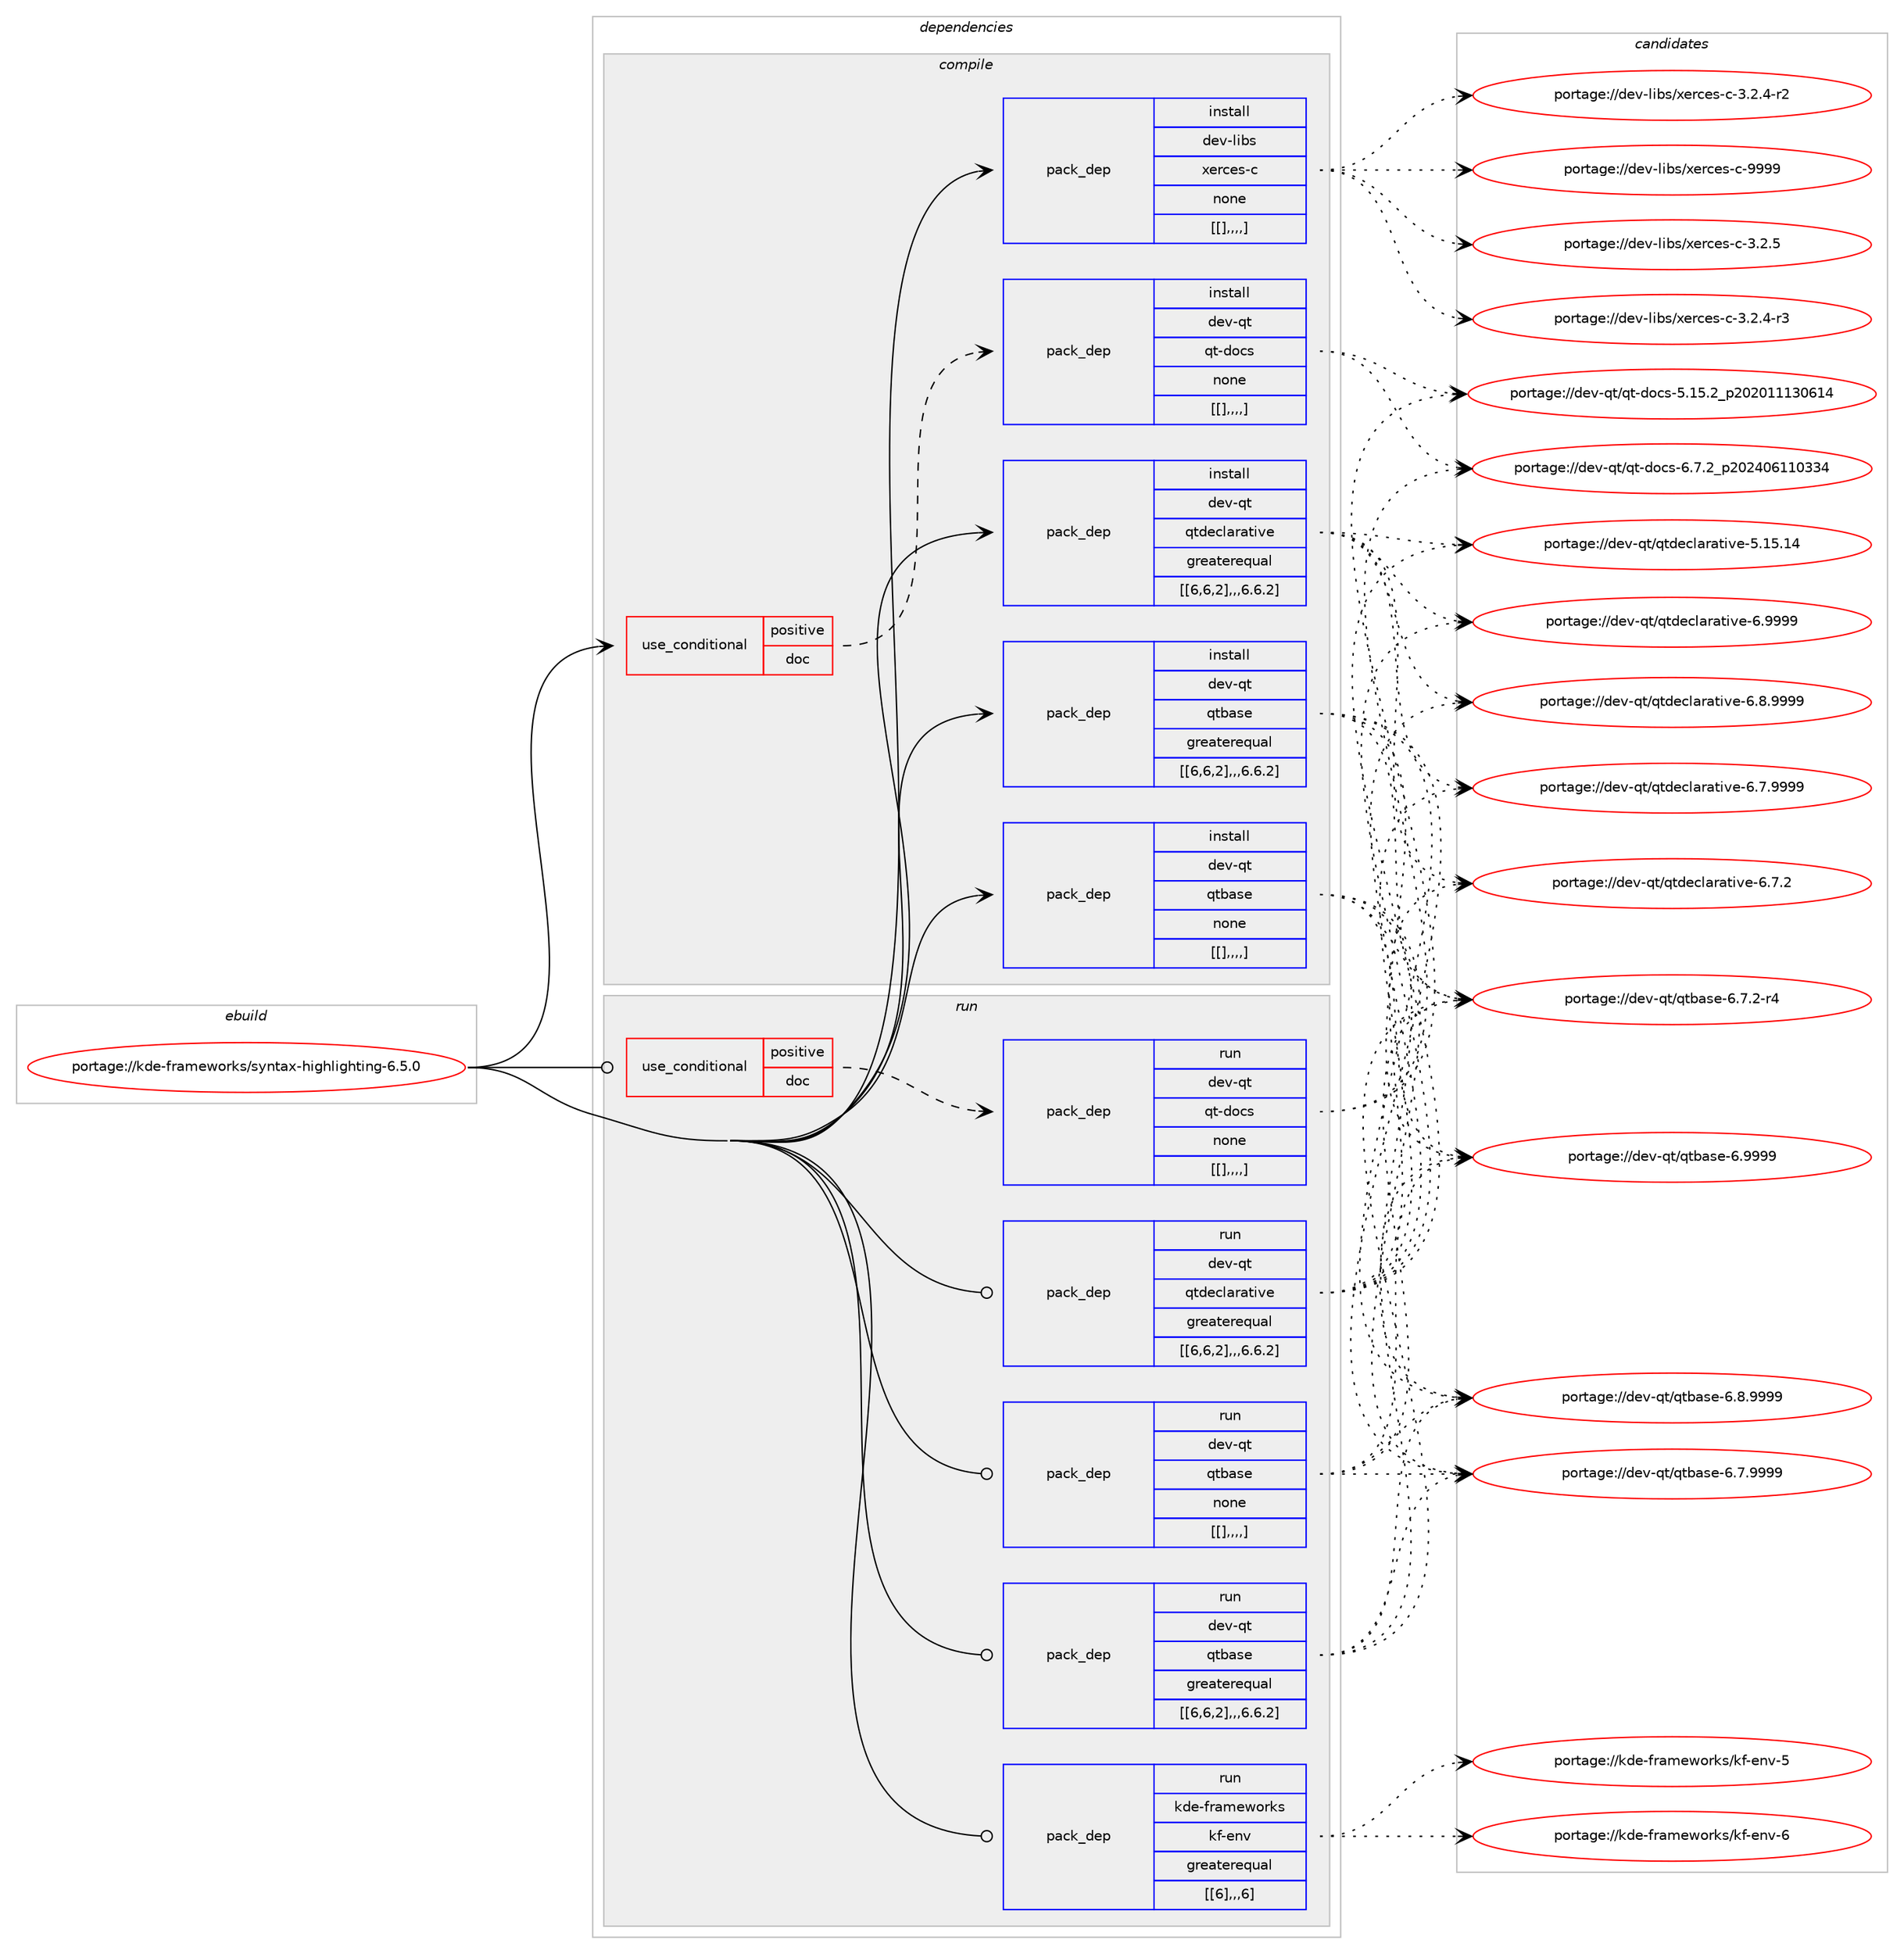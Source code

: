 digraph prolog {

# *************
# Graph options
# *************

newrank=true;
concentrate=true;
compound=true;
graph [rankdir=LR,fontname=Helvetica,fontsize=10,ranksep=1.5];#, ranksep=2.5, nodesep=0.2];
edge  [arrowhead=vee];
node  [fontname=Helvetica,fontsize=10];

# **********
# The ebuild
# **********

subgraph cluster_leftcol {
color=gray;
label=<<i>ebuild</i>>;
id [label="portage://kde-frameworks/syntax-highlighting-6.5.0", color=red, width=4, href="../kde-frameworks/syntax-highlighting-6.5.0.svg"];
}

# ****************
# The dependencies
# ****************

subgraph cluster_midcol {
color=gray;
label=<<i>dependencies</i>>;
subgraph cluster_compile {
fillcolor="#eeeeee";
style=filled;
label=<<i>compile</i>>;
subgraph cond70634 {
dependency277011 [label=<<TABLE BORDER="0" CELLBORDER="1" CELLSPACING="0" CELLPADDING="4"><TR><TD ROWSPAN="3" CELLPADDING="10">use_conditional</TD></TR><TR><TD>positive</TD></TR><TR><TD>doc</TD></TR></TABLE>>, shape=none, color=red];
subgraph pack204254 {
dependency277012 [label=<<TABLE BORDER="0" CELLBORDER="1" CELLSPACING="0" CELLPADDING="4" WIDTH="220"><TR><TD ROWSPAN="6" CELLPADDING="30">pack_dep</TD></TR><TR><TD WIDTH="110">install</TD></TR><TR><TD>dev-qt</TD></TR><TR><TD>qt-docs</TD></TR><TR><TD>none</TD></TR><TR><TD>[[],,,,]</TD></TR></TABLE>>, shape=none, color=blue];
}
dependency277011:e -> dependency277012:w [weight=20,style="dashed",arrowhead="vee"];
}
id:e -> dependency277011:w [weight=20,style="solid",arrowhead="vee"];
subgraph pack204255 {
dependency277013 [label=<<TABLE BORDER="0" CELLBORDER="1" CELLSPACING="0" CELLPADDING="4" WIDTH="220"><TR><TD ROWSPAN="6" CELLPADDING="30">pack_dep</TD></TR><TR><TD WIDTH="110">install</TD></TR><TR><TD>dev-libs</TD></TR><TR><TD>xerces-c</TD></TR><TR><TD>none</TD></TR><TR><TD>[[],,,,]</TD></TR></TABLE>>, shape=none, color=blue];
}
id:e -> dependency277013:w [weight=20,style="solid",arrowhead="vee"];
subgraph pack204256 {
dependency277014 [label=<<TABLE BORDER="0" CELLBORDER="1" CELLSPACING="0" CELLPADDING="4" WIDTH="220"><TR><TD ROWSPAN="6" CELLPADDING="30">pack_dep</TD></TR><TR><TD WIDTH="110">install</TD></TR><TR><TD>dev-qt</TD></TR><TR><TD>qtbase</TD></TR><TR><TD>greaterequal</TD></TR><TR><TD>[[6,6,2],,,6.6.2]</TD></TR></TABLE>>, shape=none, color=blue];
}
id:e -> dependency277014:w [weight=20,style="solid",arrowhead="vee"];
subgraph pack204257 {
dependency277015 [label=<<TABLE BORDER="0" CELLBORDER="1" CELLSPACING="0" CELLPADDING="4" WIDTH="220"><TR><TD ROWSPAN="6" CELLPADDING="30">pack_dep</TD></TR><TR><TD WIDTH="110">install</TD></TR><TR><TD>dev-qt</TD></TR><TR><TD>qtbase</TD></TR><TR><TD>none</TD></TR><TR><TD>[[],,,,]</TD></TR></TABLE>>, shape=none, color=blue];
}
id:e -> dependency277015:w [weight=20,style="solid",arrowhead="vee"];
subgraph pack204258 {
dependency277016 [label=<<TABLE BORDER="0" CELLBORDER="1" CELLSPACING="0" CELLPADDING="4" WIDTH="220"><TR><TD ROWSPAN="6" CELLPADDING="30">pack_dep</TD></TR><TR><TD WIDTH="110">install</TD></TR><TR><TD>dev-qt</TD></TR><TR><TD>qtdeclarative</TD></TR><TR><TD>greaterequal</TD></TR><TR><TD>[[6,6,2],,,6.6.2]</TD></TR></TABLE>>, shape=none, color=blue];
}
id:e -> dependency277016:w [weight=20,style="solid",arrowhead="vee"];
}
subgraph cluster_compileandrun {
fillcolor="#eeeeee";
style=filled;
label=<<i>compile and run</i>>;
}
subgraph cluster_run {
fillcolor="#eeeeee";
style=filled;
label=<<i>run</i>>;
subgraph cond70635 {
dependency277017 [label=<<TABLE BORDER="0" CELLBORDER="1" CELLSPACING="0" CELLPADDING="4"><TR><TD ROWSPAN="3" CELLPADDING="10">use_conditional</TD></TR><TR><TD>positive</TD></TR><TR><TD>doc</TD></TR></TABLE>>, shape=none, color=red];
subgraph pack204259 {
dependency277018 [label=<<TABLE BORDER="0" CELLBORDER="1" CELLSPACING="0" CELLPADDING="4" WIDTH="220"><TR><TD ROWSPAN="6" CELLPADDING="30">pack_dep</TD></TR><TR><TD WIDTH="110">run</TD></TR><TR><TD>dev-qt</TD></TR><TR><TD>qt-docs</TD></TR><TR><TD>none</TD></TR><TR><TD>[[],,,,]</TD></TR></TABLE>>, shape=none, color=blue];
}
dependency277017:e -> dependency277018:w [weight=20,style="dashed",arrowhead="vee"];
}
id:e -> dependency277017:w [weight=20,style="solid",arrowhead="odot"];
subgraph pack204260 {
dependency277019 [label=<<TABLE BORDER="0" CELLBORDER="1" CELLSPACING="0" CELLPADDING="4" WIDTH="220"><TR><TD ROWSPAN="6" CELLPADDING="30">pack_dep</TD></TR><TR><TD WIDTH="110">run</TD></TR><TR><TD>dev-qt</TD></TR><TR><TD>qtbase</TD></TR><TR><TD>greaterequal</TD></TR><TR><TD>[[6,6,2],,,6.6.2]</TD></TR></TABLE>>, shape=none, color=blue];
}
id:e -> dependency277019:w [weight=20,style="solid",arrowhead="odot"];
subgraph pack204261 {
dependency277020 [label=<<TABLE BORDER="0" CELLBORDER="1" CELLSPACING="0" CELLPADDING="4" WIDTH="220"><TR><TD ROWSPAN="6" CELLPADDING="30">pack_dep</TD></TR><TR><TD WIDTH="110">run</TD></TR><TR><TD>dev-qt</TD></TR><TR><TD>qtbase</TD></TR><TR><TD>none</TD></TR><TR><TD>[[],,,,]</TD></TR></TABLE>>, shape=none, color=blue];
}
id:e -> dependency277020:w [weight=20,style="solid",arrowhead="odot"];
subgraph pack204262 {
dependency277021 [label=<<TABLE BORDER="0" CELLBORDER="1" CELLSPACING="0" CELLPADDING="4" WIDTH="220"><TR><TD ROWSPAN="6" CELLPADDING="30">pack_dep</TD></TR><TR><TD WIDTH="110">run</TD></TR><TR><TD>dev-qt</TD></TR><TR><TD>qtdeclarative</TD></TR><TR><TD>greaterequal</TD></TR><TR><TD>[[6,6,2],,,6.6.2]</TD></TR></TABLE>>, shape=none, color=blue];
}
id:e -> dependency277021:w [weight=20,style="solid",arrowhead="odot"];
subgraph pack204263 {
dependency277022 [label=<<TABLE BORDER="0" CELLBORDER="1" CELLSPACING="0" CELLPADDING="4" WIDTH="220"><TR><TD ROWSPAN="6" CELLPADDING="30">pack_dep</TD></TR><TR><TD WIDTH="110">run</TD></TR><TR><TD>kde-frameworks</TD></TR><TR><TD>kf-env</TD></TR><TR><TD>greaterequal</TD></TR><TR><TD>[[6],,,6]</TD></TR></TABLE>>, shape=none, color=blue];
}
id:e -> dependency277022:w [weight=20,style="solid",arrowhead="odot"];
}
}

# **************
# The candidates
# **************

subgraph cluster_choices {
rank=same;
color=gray;
label=<<i>candidates</i>>;

subgraph choice204254 {
color=black;
nodesep=1;
choice1001011184511311647113116451001119911545544655465095112504850524854494948515152 [label="portage://dev-qt/qt-docs-6.7.2_p202406110334", color=red, width=4,href="../dev-qt/qt-docs-6.7.2_p202406110334.svg"];
choice100101118451131164711311645100111991154553464953465095112504850484949495148544952 [label="portage://dev-qt/qt-docs-5.15.2_p202011130614", color=red, width=4,href="../dev-qt/qt-docs-5.15.2_p202011130614.svg"];
dependency277012:e -> choice1001011184511311647113116451001119911545544655465095112504850524854494948515152:w [style=dotted,weight="100"];
dependency277012:e -> choice100101118451131164711311645100111991154553464953465095112504850484949495148544952:w [style=dotted,weight="100"];
}
subgraph choice204255 {
color=black;
nodesep=1;
choice1001011184510810598115471201011149910111545994557575757 [label="portage://dev-libs/xerces-c-9999", color=red, width=4,href="../dev-libs/xerces-c-9999.svg"];
choice100101118451081059811547120101114991011154599455146504653 [label="portage://dev-libs/xerces-c-3.2.5", color=red, width=4,href="../dev-libs/xerces-c-3.2.5.svg"];
choice1001011184510810598115471201011149910111545994551465046524511451 [label="portage://dev-libs/xerces-c-3.2.4-r3", color=red, width=4,href="../dev-libs/xerces-c-3.2.4-r3.svg"];
choice1001011184510810598115471201011149910111545994551465046524511450 [label="portage://dev-libs/xerces-c-3.2.4-r2", color=red, width=4,href="../dev-libs/xerces-c-3.2.4-r2.svg"];
dependency277013:e -> choice1001011184510810598115471201011149910111545994557575757:w [style=dotted,weight="100"];
dependency277013:e -> choice100101118451081059811547120101114991011154599455146504653:w [style=dotted,weight="100"];
dependency277013:e -> choice1001011184510810598115471201011149910111545994551465046524511451:w [style=dotted,weight="100"];
dependency277013:e -> choice1001011184510810598115471201011149910111545994551465046524511450:w [style=dotted,weight="100"];
}
subgraph choice204256 {
color=black;
nodesep=1;
choice1001011184511311647113116989711510145544657575757 [label="portage://dev-qt/qtbase-6.9999", color=red, width=4,href="../dev-qt/qtbase-6.9999.svg"];
choice10010111845113116471131169897115101455446564657575757 [label="portage://dev-qt/qtbase-6.8.9999", color=red, width=4,href="../dev-qt/qtbase-6.8.9999.svg"];
choice10010111845113116471131169897115101455446554657575757 [label="portage://dev-qt/qtbase-6.7.9999", color=red, width=4,href="../dev-qt/qtbase-6.7.9999.svg"];
choice100101118451131164711311698971151014554465546504511452 [label="portage://dev-qt/qtbase-6.7.2-r4", color=red, width=4,href="../dev-qt/qtbase-6.7.2-r4.svg"];
dependency277014:e -> choice1001011184511311647113116989711510145544657575757:w [style=dotted,weight="100"];
dependency277014:e -> choice10010111845113116471131169897115101455446564657575757:w [style=dotted,weight="100"];
dependency277014:e -> choice10010111845113116471131169897115101455446554657575757:w [style=dotted,weight="100"];
dependency277014:e -> choice100101118451131164711311698971151014554465546504511452:w [style=dotted,weight="100"];
}
subgraph choice204257 {
color=black;
nodesep=1;
choice1001011184511311647113116989711510145544657575757 [label="portage://dev-qt/qtbase-6.9999", color=red, width=4,href="../dev-qt/qtbase-6.9999.svg"];
choice10010111845113116471131169897115101455446564657575757 [label="portage://dev-qt/qtbase-6.8.9999", color=red, width=4,href="../dev-qt/qtbase-6.8.9999.svg"];
choice10010111845113116471131169897115101455446554657575757 [label="portage://dev-qt/qtbase-6.7.9999", color=red, width=4,href="../dev-qt/qtbase-6.7.9999.svg"];
choice100101118451131164711311698971151014554465546504511452 [label="portage://dev-qt/qtbase-6.7.2-r4", color=red, width=4,href="../dev-qt/qtbase-6.7.2-r4.svg"];
dependency277015:e -> choice1001011184511311647113116989711510145544657575757:w [style=dotted,weight="100"];
dependency277015:e -> choice10010111845113116471131169897115101455446564657575757:w [style=dotted,weight="100"];
dependency277015:e -> choice10010111845113116471131169897115101455446554657575757:w [style=dotted,weight="100"];
dependency277015:e -> choice100101118451131164711311698971151014554465546504511452:w [style=dotted,weight="100"];
}
subgraph choice204258 {
color=black;
nodesep=1;
choice100101118451131164711311610010199108971149711610511810145544657575757 [label="portage://dev-qt/qtdeclarative-6.9999", color=red, width=4,href="../dev-qt/qtdeclarative-6.9999.svg"];
choice1001011184511311647113116100101991089711497116105118101455446564657575757 [label="portage://dev-qt/qtdeclarative-6.8.9999", color=red, width=4,href="../dev-qt/qtdeclarative-6.8.9999.svg"];
choice1001011184511311647113116100101991089711497116105118101455446554657575757 [label="portage://dev-qt/qtdeclarative-6.7.9999", color=red, width=4,href="../dev-qt/qtdeclarative-6.7.9999.svg"];
choice1001011184511311647113116100101991089711497116105118101455446554650 [label="portage://dev-qt/qtdeclarative-6.7.2", color=red, width=4,href="../dev-qt/qtdeclarative-6.7.2.svg"];
choice10010111845113116471131161001019910897114971161051181014553464953464952 [label="portage://dev-qt/qtdeclarative-5.15.14", color=red, width=4,href="../dev-qt/qtdeclarative-5.15.14.svg"];
dependency277016:e -> choice100101118451131164711311610010199108971149711610511810145544657575757:w [style=dotted,weight="100"];
dependency277016:e -> choice1001011184511311647113116100101991089711497116105118101455446564657575757:w [style=dotted,weight="100"];
dependency277016:e -> choice1001011184511311647113116100101991089711497116105118101455446554657575757:w [style=dotted,weight="100"];
dependency277016:e -> choice1001011184511311647113116100101991089711497116105118101455446554650:w [style=dotted,weight="100"];
dependency277016:e -> choice10010111845113116471131161001019910897114971161051181014553464953464952:w [style=dotted,weight="100"];
}
subgraph choice204259 {
color=black;
nodesep=1;
choice1001011184511311647113116451001119911545544655465095112504850524854494948515152 [label="portage://dev-qt/qt-docs-6.7.2_p202406110334", color=red, width=4,href="../dev-qt/qt-docs-6.7.2_p202406110334.svg"];
choice100101118451131164711311645100111991154553464953465095112504850484949495148544952 [label="portage://dev-qt/qt-docs-5.15.2_p202011130614", color=red, width=4,href="../dev-qt/qt-docs-5.15.2_p202011130614.svg"];
dependency277018:e -> choice1001011184511311647113116451001119911545544655465095112504850524854494948515152:w [style=dotted,weight="100"];
dependency277018:e -> choice100101118451131164711311645100111991154553464953465095112504850484949495148544952:w [style=dotted,weight="100"];
}
subgraph choice204260 {
color=black;
nodesep=1;
choice1001011184511311647113116989711510145544657575757 [label="portage://dev-qt/qtbase-6.9999", color=red, width=4,href="../dev-qt/qtbase-6.9999.svg"];
choice10010111845113116471131169897115101455446564657575757 [label="portage://dev-qt/qtbase-6.8.9999", color=red, width=4,href="../dev-qt/qtbase-6.8.9999.svg"];
choice10010111845113116471131169897115101455446554657575757 [label="portage://dev-qt/qtbase-6.7.9999", color=red, width=4,href="../dev-qt/qtbase-6.7.9999.svg"];
choice100101118451131164711311698971151014554465546504511452 [label="portage://dev-qt/qtbase-6.7.2-r4", color=red, width=4,href="../dev-qt/qtbase-6.7.2-r4.svg"];
dependency277019:e -> choice1001011184511311647113116989711510145544657575757:w [style=dotted,weight="100"];
dependency277019:e -> choice10010111845113116471131169897115101455446564657575757:w [style=dotted,weight="100"];
dependency277019:e -> choice10010111845113116471131169897115101455446554657575757:w [style=dotted,weight="100"];
dependency277019:e -> choice100101118451131164711311698971151014554465546504511452:w [style=dotted,weight="100"];
}
subgraph choice204261 {
color=black;
nodesep=1;
choice1001011184511311647113116989711510145544657575757 [label="portage://dev-qt/qtbase-6.9999", color=red, width=4,href="../dev-qt/qtbase-6.9999.svg"];
choice10010111845113116471131169897115101455446564657575757 [label="portage://dev-qt/qtbase-6.8.9999", color=red, width=4,href="../dev-qt/qtbase-6.8.9999.svg"];
choice10010111845113116471131169897115101455446554657575757 [label="portage://dev-qt/qtbase-6.7.9999", color=red, width=4,href="../dev-qt/qtbase-6.7.9999.svg"];
choice100101118451131164711311698971151014554465546504511452 [label="portage://dev-qt/qtbase-6.7.2-r4", color=red, width=4,href="../dev-qt/qtbase-6.7.2-r4.svg"];
dependency277020:e -> choice1001011184511311647113116989711510145544657575757:w [style=dotted,weight="100"];
dependency277020:e -> choice10010111845113116471131169897115101455446564657575757:w [style=dotted,weight="100"];
dependency277020:e -> choice10010111845113116471131169897115101455446554657575757:w [style=dotted,weight="100"];
dependency277020:e -> choice100101118451131164711311698971151014554465546504511452:w [style=dotted,weight="100"];
}
subgraph choice204262 {
color=black;
nodesep=1;
choice100101118451131164711311610010199108971149711610511810145544657575757 [label="portage://dev-qt/qtdeclarative-6.9999", color=red, width=4,href="../dev-qt/qtdeclarative-6.9999.svg"];
choice1001011184511311647113116100101991089711497116105118101455446564657575757 [label="portage://dev-qt/qtdeclarative-6.8.9999", color=red, width=4,href="../dev-qt/qtdeclarative-6.8.9999.svg"];
choice1001011184511311647113116100101991089711497116105118101455446554657575757 [label="portage://dev-qt/qtdeclarative-6.7.9999", color=red, width=4,href="../dev-qt/qtdeclarative-6.7.9999.svg"];
choice1001011184511311647113116100101991089711497116105118101455446554650 [label="portage://dev-qt/qtdeclarative-6.7.2", color=red, width=4,href="../dev-qt/qtdeclarative-6.7.2.svg"];
choice10010111845113116471131161001019910897114971161051181014553464953464952 [label="portage://dev-qt/qtdeclarative-5.15.14", color=red, width=4,href="../dev-qt/qtdeclarative-5.15.14.svg"];
dependency277021:e -> choice100101118451131164711311610010199108971149711610511810145544657575757:w [style=dotted,weight="100"];
dependency277021:e -> choice1001011184511311647113116100101991089711497116105118101455446564657575757:w [style=dotted,weight="100"];
dependency277021:e -> choice1001011184511311647113116100101991089711497116105118101455446554657575757:w [style=dotted,weight="100"];
dependency277021:e -> choice1001011184511311647113116100101991089711497116105118101455446554650:w [style=dotted,weight="100"];
dependency277021:e -> choice10010111845113116471131161001019910897114971161051181014553464953464952:w [style=dotted,weight="100"];
}
subgraph choice204263 {
color=black;
nodesep=1;
choice107100101451021149710910111911111410711547107102451011101184554 [label="portage://kde-frameworks/kf-env-6", color=red, width=4,href="../kde-frameworks/kf-env-6.svg"];
choice107100101451021149710910111911111410711547107102451011101184553 [label="portage://kde-frameworks/kf-env-5", color=red, width=4,href="../kde-frameworks/kf-env-5.svg"];
dependency277022:e -> choice107100101451021149710910111911111410711547107102451011101184554:w [style=dotted,weight="100"];
dependency277022:e -> choice107100101451021149710910111911111410711547107102451011101184553:w [style=dotted,weight="100"];
}
}

}
